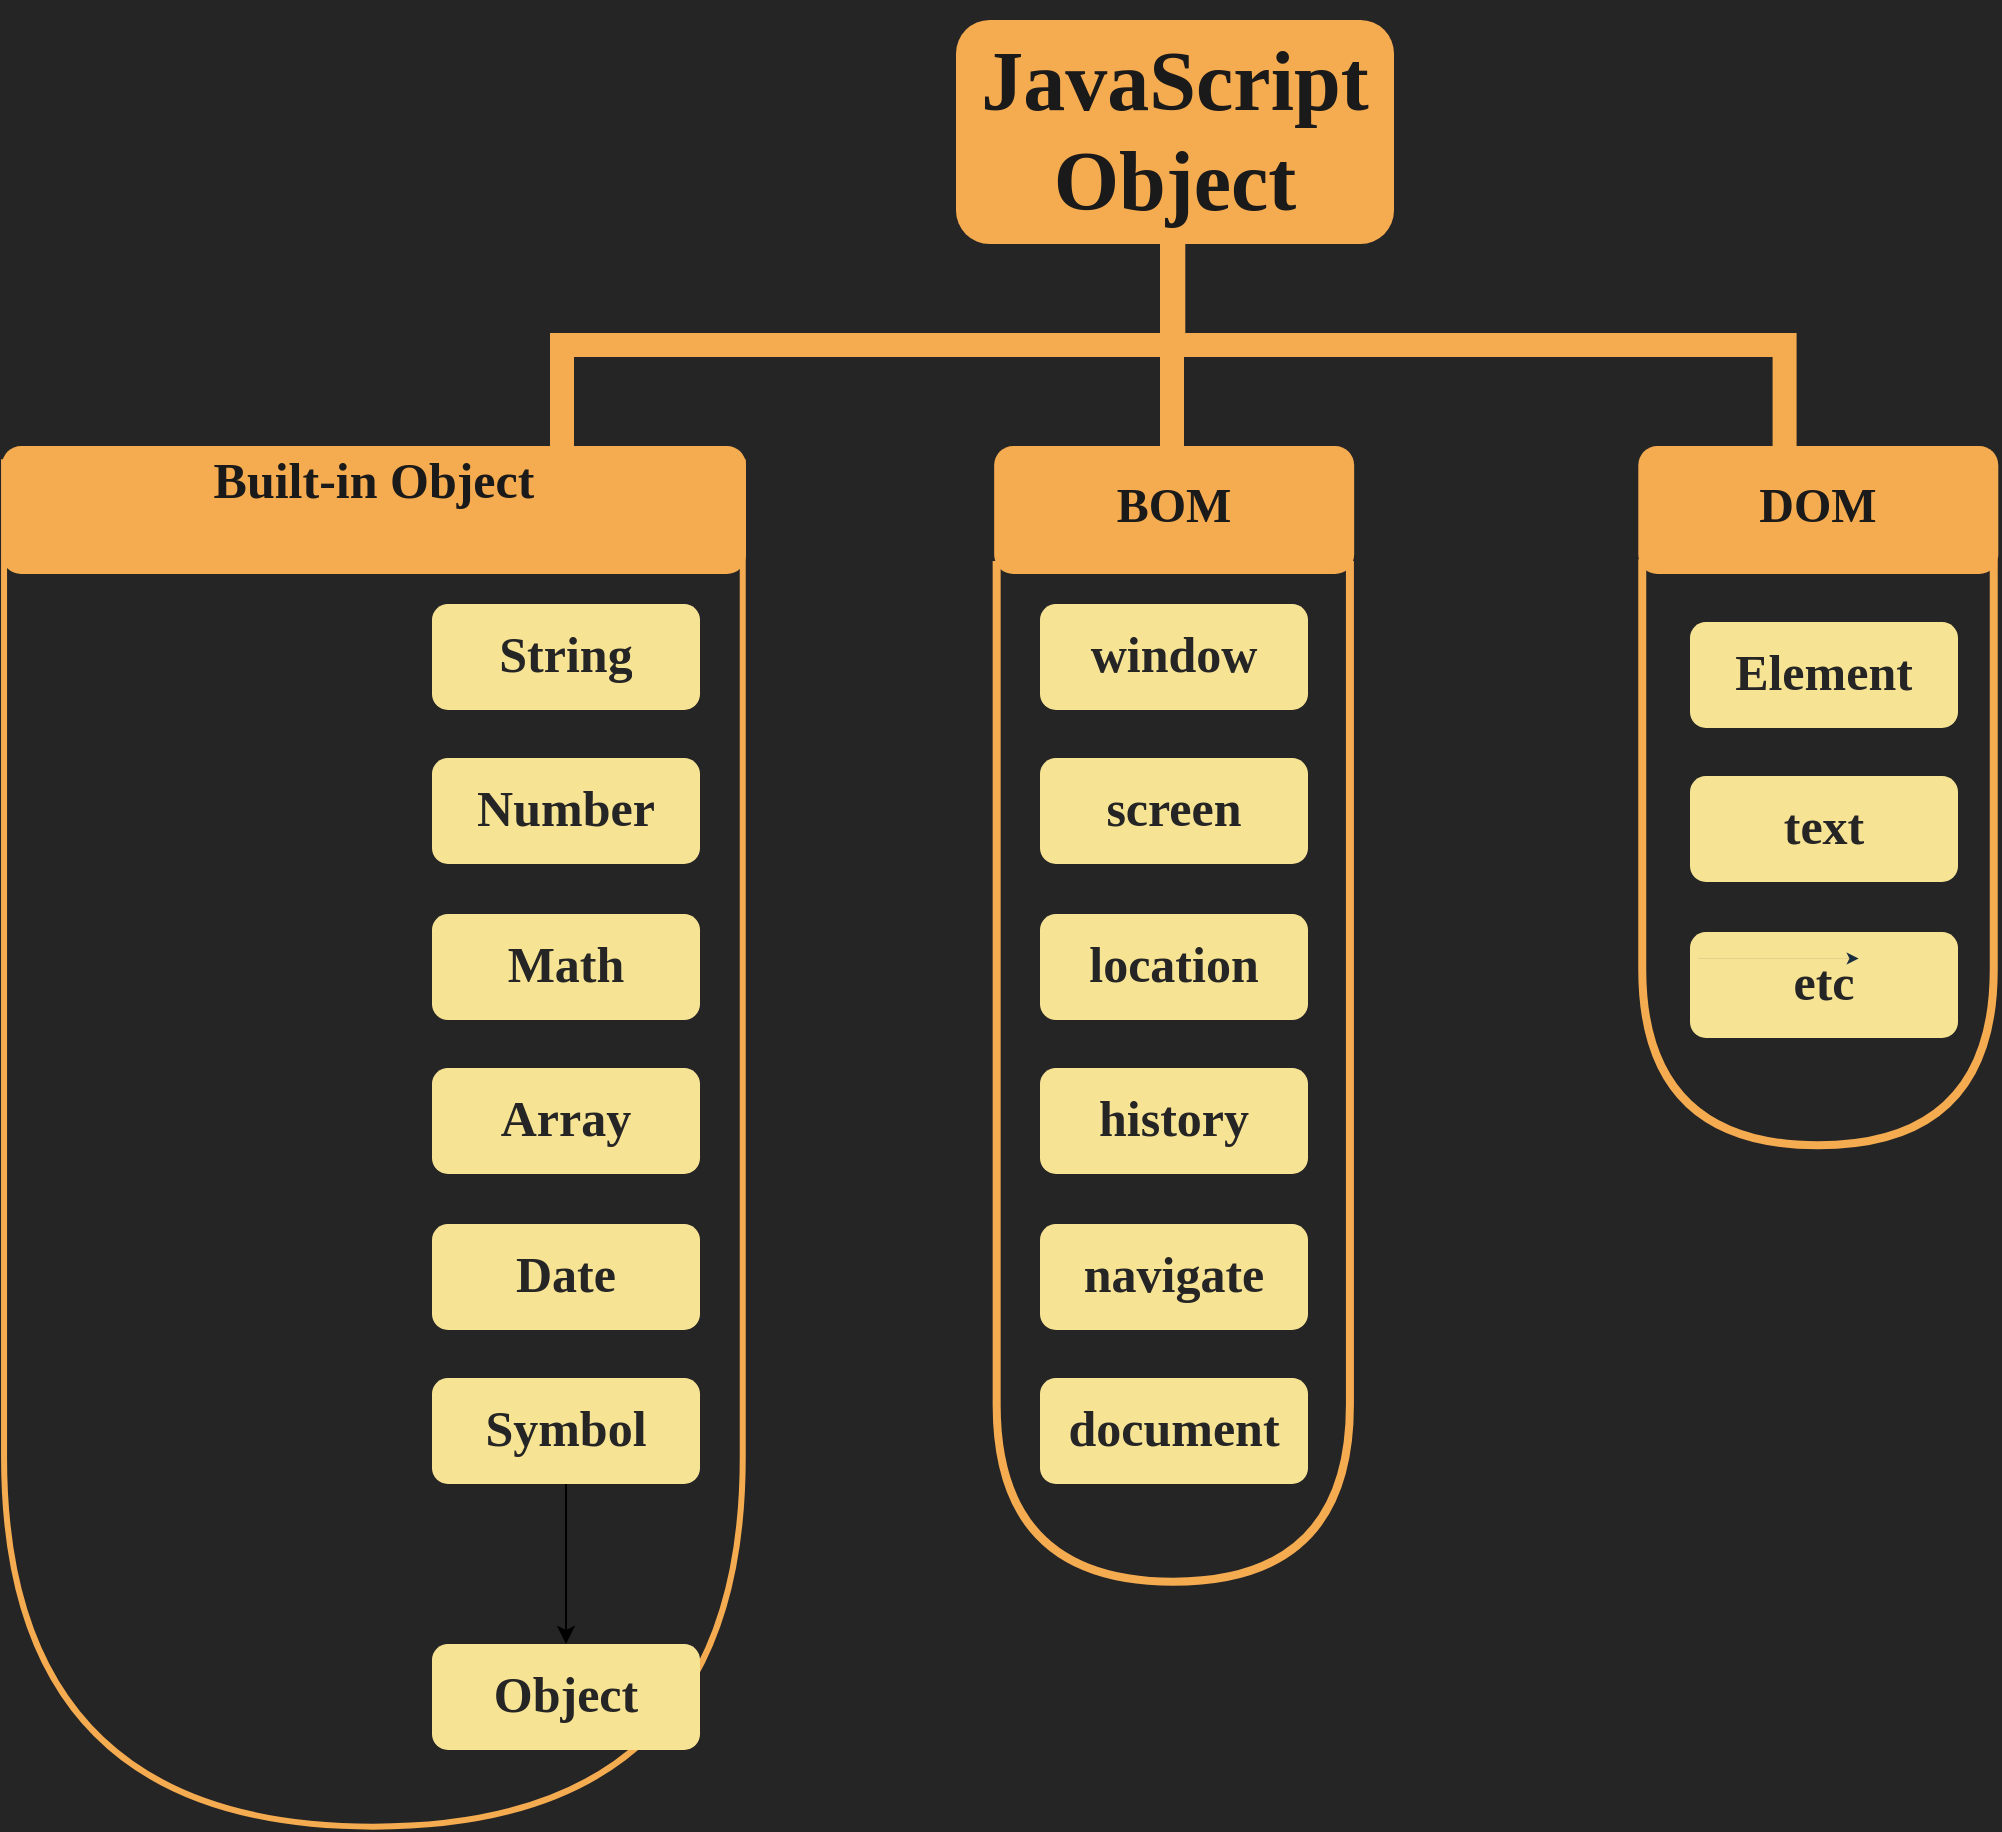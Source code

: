 <mxfile version="21.6.8" type="device">
  <diagram name="페이지-1" id="WTk4gBWwVpEZrcRoPYnq">
    <mxGraphModel dx="945" dy="547" grid="0" gridSize="10" guides="1" tooltips="1" connect="1" arrows="0" fold="1" page="1" pageScale="1" pageWidth="3300" pageHeight="4681" background="#252525" math="0" shadow="0">
      <root>
        <mxCell id="0" />
        <mxCell id="1" parent="0" />
        <mxCell id="IMI8m6R-7GCEDfvAlbne-156" value="" style="shape=delay;whiteSpace=wrap;html=1;strokeColor=#F5AB50;fontColor=#1A1A1A;fillColor=none;strokeWidth=4;rotation=90;" parent="1" vertex="1">
          <mxGeometry x="1100.5" y="1009.25" width="291" height="175.75" as="geometry" />
        </mxCell>
        <mxCell id="IMI8m6R-7GCEDfvAlbne-155" value="" style="shape=delay;whiteSpace=wrap;html=1;strokeColor=#F5AB50;fontColor=#1A1A1A;fillColor=none;strokeWidth=4;rotation=90;" parent="1" vertex="1">
          <mxGeometry x="669.47" y="1118.37" width="508.35" height="176.63" as="geometry" />
        </mxCell>
        <mxCell id="IMI8m6R-7GCEDfvAlbne-152" value="" style="shape=delay;whiteSpace=wrap;html=1;strokeColor=#F5AB50;fontColor=#1A1A1A;fillColor=none;strokeWidth=3;rotation=90;" parent="1" vertex="1">
          <mxGeometry x="182.59" y="1057.53" width="682.22" height="369.35" as="geometry" />
        </mxCell>
        <mxCell id="IMI8m6R-7GCEDfvAlbne-1" value="&lt;h1&gt;&lt;font style=&quot;font-size: 42px;&quot;&gt;JavaScript Object&lt;/font&gt;&lt;/h1&gt;" style="text;html=1;spacing=5;spacingTop=-20;whiteSpace=wrap;overflow=hidden;rounded=1;strokeWidth=2;fillColor=#F5AB50;strokeColor=none;fontFamily=메이플스토리 굵게;fontSource=url(&#39;https%3A%2F%2Fcdn.jsdelivr.net%2Fgh%2Fprojectnoonnu%2Fnoonfonts_20-04%402.1%2FMaplestoryOTFBold.woff&#39;)%20format(&#39;woff&#39;)%3B;align=center;labelBackgroundColor=none;fontColor=#1A1A1A;" parent="1" vertex="1">
          <mxGeometry x="815" y="680" width="219" height="112" as="geometry" />
        </mxCell>
        <mxCell id="IMI8m6R-7GCEDfvAlbne-17" value="&lt;h1 style=&quot;line-height: 98%;&quot;&gt;&lt;span style=&quot;background-color: initial;&quot;&gt;&lt;font style=&quot;font-size: 25px;&quot;&gt;Built-in Object&lt;/font&gt;&lt;/span&gt;&lt;br&gt;&lt;/h1&gt;" style="text;html=1;spacing=5;spacingTop=-20;whiteSpace=wrap;overflow=hidden;rounded=1;strokeWidth=2;fillColor=#F5AB50;strokeColor=none;fontFamily=메이플스토리 굵게;fontSource=url(&#39;https%3A%2F%2Fcdn.jsdelivr.net%2Fgh%2Fprojectnoonnu%2Fnoonfonts_20-04%402.1%2FMaplestoryOTFBold.woff&#39;)%20format(&#39;woff&#39;)%3B;align=center;fontColor=#1A1A1A;points=[[0,0,0,0,0],[0,0.25,0,0,0],[0,0.5,0,0,0],[0,0.75,0,0,0],[0,1,0,0,0],[0.13,1,0,0,0],[0.25,0,0,0,0],[0.5,0,0,0,0],[0.5,1,0,0,0],[0.75,0,0,0,0],[0.75,1,0,0,0],[1,0,0,0,0],[1,0.25,0,0,0],[1,0.5,0,0,0],[1,0.75,0,0,0],[1,1,0,0,0]];labelBackgroundColor=none;" parent="1" vertex="1">
          <mxGeometry x="338" y="893" width="372" height="64" as="geometry" />
        </mxCell>
        <mxCell id="IMI8m6R-7GCEDfvAlbne-20" value="&lt;h1 style=&quot;line-height: 200%;&quot;&gt;&lt;font&gt;BOM&lt;/font&gt;&lt;/h1&gt;" style="text;html=1;spacing=5;spacingTop=-20;whiteSpace=wrap;overflow=hidden;rounded=1;strokeWidth=2;fillColor=#F5AB50;strokeColor=none;fontFamily=메이플스토리 굵게;fontSource=url(&#39;https%3A%2F%2Fcdn.jsdelivr.net%2Fgh%2Fprojectnoonnu%2Fnoonfonts_20-04%402.1%2FMaplestoryOTFBold.woff&#39;)%20format(&#39;woff&#39;)%3B;align=center;fontColor=#1A1A1A;labelBackgroundColor=none;" parent="1" vertex="1">
          <mxGeometry x="834.08" y="893" width="180" height="64" as="geometry" />
        </mxCell>
        <mxCell id="IMI8m6R-7GCEDfvAlbne-26" value="&lt;h1 style=&quot;line-height: 200%;&quot;&gt;&lt;font&gt;DOM&lt;/font&gt;&lt;/h1&gt;" style="text;html=1;spacing=5;spacingTop=-20;whiteSpace=wrap;overflow=hidden;rounded=1;strokeWidth=2;fillColor=#F5AB50;strokeColor=none;fontFamily=메이플스토리 굵게;fontSource=url(&#39;https%3A%2F%2Fcdn.jsdelivr.net%2Fgh%2Fprojectnoonnu%2Fnoonfonts_20-04%402.1%2FMaplestoryOTFBold.woff&#39;)%20format(&#39;woff&#39;)%3B;align=center;fontColor=#1A1A1A;labelBackgroundColor=none;" parent="1" vertex="1">
          <mxGeometry x="1156.15" y="893" width="180" height="64" as="geometry" />
        </mxCell>
        <mxCell id="IMI8m6R-7GCEDfvAlbne-101" value="" style="group;strokeColor=none;container=0;movable=1;resizable=1;rotatable=1;deletable=1;editable=1;locked=0;connectable=1;strokeWidth=7;labelBackgroundColor=none;fontColor=#1A1A1A;rounded=1;" parent="1" vertex="1" connectable="0">
          <mxGeometry x="553" y="982" width="134" height="440" as="geometry" />
        </mxCell>
        <mxCell id="IMI8m6R-7GCEDfvAlbne-102" value="" style="group;strokeColor=none;movable=1;resizable=1;rotatable=1;deletable=1;editable=1;locked=0;connectable=1;container=0;strokeWidth=7;labelBackgroundColor=none;fontColor=#1A1A1A;rounded=1;" parent="1" vertex="1" connectable="0">
          <mxGeometry x="857.0" y="982" width="134" height="440" as="geometry" />
        </mxCell>
        <mxCell id="IMI8m6R-7GCEDfvAlbne-110" value="&lt;h1 style=&quot;line-height: 164%;&quot;&gt;&lt;font color=&quot;#252525&quot;&gt;&lt;span style=&quot;font-size: 25px;&quot;&gt;Element&lt;/span&gt;&lt;/font&gt;&lt;/h1&gt;" style="text;html=1;spacing=5;spacingTop=-20;whiteSpace=wrap;overflow=hidden;rounded=1;strokeWidth=7;fillColor=#F7E394;strokeColor=none;fontFamily=메이플스토리 굵게;fontSource=url(&#39;https%3A%2F%2Fcdn.jsdelivr.net%2Fgh%2Fprojectnoonnu%2Fnoonfonts_20-04%402.1%2FMaplestoryOTFBold.woff&#39;)%20format(&#39;woff&#39;)%3B;align=center;flipV=1;flipH=1;labelBackgroundColor=none;fontColor=#1A1A1A;" parent="1" vertex="1">
          <mxGeometry x="1182" y="981" width="134" height="53" as="geometry" />
        </mxCell>
        <mxCell id="IMI8m6R-7GCEDfvAlbne-111" value="&lt;h1 style=&quot;line-height: 164%;&quot;&gt;&lt;font color=&quot;#252525&quot;&gt;&lt;span style=&quot;font-size: 25px;&quot;&gt;text&lt;/span&gt;&lt;/font&gt;&lt;/h1&gt;" style="text;html=1;spacing=5;spacingTop=-20;whiteSpace=wrap;overflow=hidden;rounded=1;strokeWidth=7;fillColor=#F7E394;strokeColor=none;fontFamily=메이플스토리 굵게;fontSource=url(&#39;https%3A%2F%2Fcdn.jsdelivr.net%2Fgh%2Fprojectnoonnu%2Fnoonfonts_20-04%402.1%2FMaplestoryOTFBold.woff&#39;)%20format(&#39;woff&#39;)%3B;align=center;flipV=1;flipH=1;labelBackgroundColor=none;fontColor=#1A1A1A;" parent="1" vertex="1">
          <mxGeometry x="1182" y="1058" width="134" height="53" as="geometry" />
        </mxCell>
        <mxCell id="IMI8m6R-7GCEDfvAlbne-112" value="&lt;h1 style=&quot;line-height: 164%;&quot;&gt;&lt;span style=&quot;color: rgb(37, 37, 37); background-color: initial;&quot;&gt;&lt;font style=&quot;font-size: 25px;&quot;&gt;etc&lt;/font&gt;&lt;/span&gt;&lt;br&gt;&lt;/h1&gt;" style="text;html=1;spacing=5;spacingTop=-20;whiteSpace=wrap;overflow=hidden;rounded=1;strokeWidth=7;fillColor=#F7E394;strokeColor=none;fontFamily=메이플스토리 굵게;fontSource=url(&#39;https%3A%2F%2Fcdn.jsdelivr.net%2Fgh%2Fprojectnoonnu%2Fnoonfonts_20-04%402.1%2FMaplestoryOTFBold.woff&#39;)%20format(&#39;woff&#39;)%3B;align=center;flipV=1;flipH=1;labelBackgroundColor=none;fontColor=#1A1A1A;" parent="1" vertex="1">
          <mxGeometry x="1182" y="1136" width="134" height="53" as="geometry" />
        </mxCell>
        <mxCell id="IMI8m6R-7GCEDfvAlbne-103" value="&lt;h1 style=&quot;line-height: 164%;&quot;&gt;&lt;font color=&quot;#252525&quot;&gt;&lt;span style=&quot;font-size: 25px;&quot;&gt;window&lt;/span&gt;&lt;/font&gt;&lt;/h1&gt;" style="text;html=1;spacing=5;spacingTop=-20;whiteSpace=wrap;overflow=hidden;rounded=1;strokeWidth=7;fillColor=#F7E394;strokeColor=none;fontFamily=메이플스토리 굵게;fontSource=url(&#39;https%3A%2F%2Fcdn.jsdelivr.net%2Fgh%2Fprojectnoonnu%2Fnoonfonts_20-04%402.1%2FMaplestoryOTFBold.woff&#39;)%20format(&#39;woff&#39;)%3B;align=center;flipV=1;flipH=1;movable=1;resizable=1;rotatable=1;deletable=1;editable=1;locked=0;connectable=1;container=0;labelBackgroundColor=none;fontColor=#1A1A1A;" parent="1" vertex="1">
          <mxGeometry x="857.0" y="972" width="134" height="53" as="geometry" />
        </mxCell>
        <mxCell id="IMI8m6R-7GCEDfvAlbne-104" value="&lt;h1 style=&quot;line-height: 164%;&quot;&gt;&lt;font color=&quot;#252525&quot;&gt;&lt;span style=&quot;font-size: 25px;&quot;&gt;screen&lt;/span&gt;&lt;/font&gt;&lt;/h1&gt;" style="text;html=1;spacing=5;spacingTop=-20;whiteSpace=wrap;overflow=hidden;rounded=1;strokeWidth=7;fillColor=#F7E394;strokeColor=none;fontFamily=메이플스토리 굵게;fontSource=url(&#39;https%3A%2F%2Fcdn.jsdelivr.net%2Fgh%2Fprojectnoonnu%2Fnoonfonts_20-04%402.1%2FMaplestoryOTFBold.woff&#39;)%20format(&#39;woff&#39;)%3B;align=center;flipV=1;flipH=1;movable=1;resizable=1;rotatable=1;deletable=1;editable=1;locked=0;connectable=1;container=0;labelBackgroundColor=none;fontColor=#1A1A1A;" parent="1" vertex="1">
          <mxGeometry x="857.0" y="1049" width="134" height="53" as="geometry" />
        </mxCell>
        <mxCell id="IMI8m6R-7GCEDfvAlbne-105" value="&lt;h1 style=&quot;line-height: 164%;&quot;&gt;&lt;span style=&quot;color: rgb(37, 37, 37); background-color: initial;&quot;&gt;&lt;font style=&quot;font-size: 25px;&quot;&gt;location&lt;/font&gt;&lt;/span&gt;&lt;br&gt;&lt;/h1&gt;" style="text;html=1;spacing=5;spacingTop=-20;whiteSpace=wrap;overflow=hidden;rounded=1;strokeWidth=7;fillColor=#F7E394;strokeColor=none;fontFamily=메이플스토리 굵게;fontSource=url(&#39;https%3A%2F%2Fcdn.jsdelivr.net%2Fgh%2Fprojectnoonnu%2Fnoonfonts_20-04%402.1%2FMaplestoryOTFBold.woff&#39;)%20format(&#39;woff&#39;)%3B;align=center;flipV=1;flipH=1;movable=1;resizable=1;rotatable=1;deletable=1;editable=1;locked=0;connectable=1;container=0;labelBackgroundColor=none;fontColor=#1A1A1A;" parent="1" vertex="1">
          <mxGeometry x="857.0" y="1127" width="134" height="53" as="geometry" />
        </mxCell>
        <mxCell id="IMI8m6R-7GCEDfvAlbne-106" value="&lt;h1 style=&quot;line-height: 164%;&quot;&gt;&lt;span style=&quot;color: rgb(37, 37, 37); background-color: initial;&quot;&gt;&lt;font style=&quot;font-size: 25px;&quot;&gt;history&lt;/font&gt;&lt;/span&gt;&lt;br&gt;&lt;/h1&gt;" style="text;html=1;spacing=5;spacingTop=-20;whiteSpace=wrap;overflow=hidden;rounded=1;strokeWidth=7;fillColor=#F7E394;strokeColor=none;fontFamily=메이플스토리 굵게;fontSource=url(&#39;https%3A%2F%2Fcdn.jsdelivr.net%2Fgh%2Fprojectnoonnu%2Fnoonfonts_20-04%402.1%2FMaplestoryOTFBold.woff&#39;)%20format(&#39;woff&#39;)%3B;align=center;flipV=1;flipH=1;movable=1;resizable=1;rotatable=1;deletable=1;editable=1;locked=0;connectable=1;container=0;labelBackgroundColor=none;fontColor=#1A1A1A;" parent="1" vertex="1">
          <mxGeometry x="857.0" y="1204" width="134" height="53" as="geometry" />
        </mxCell>
        <mxCell id="IMI8m6R-7GCEDfvAlbne-107" value="&lt;h1 style=&quot;line-height: 164%;&quot;&gt;&lt;span style=&quot;color: rgb(37, 37, 37); background-color: initial;&quot;&gt;&lt;font style=&quot;font-size: 25px;&quot;&gt;navigate&lt;/font&gt;&lt;/span&gt;&lt;br&gt;&lt;/h1&gt;" style="text;html=1;spacing=5;spacingTop=-20;whiteSpace=wrap;overflow=hidden;rounded=1;strokeWidth=7;fillColor=#F7E394;strokeColor=none;fontFamily=메이플스토리 굵게;fontSource=url(&#39;https%3A%2F%2Fcdn.jsdelivr.net%2Fgh%2Fprojectnoonnu%2Fnoonfonts_20-04%402.1%2FMaplestoryOTFBold.woff&#39;)%20format(&#39;woff&#39;)%3B;align=center;flipV=1;flipH=1;movable=1;resizable=1;rotatable=1;deletable=1;editable=1;locked=0;connectable=1;container=0;labelBackgroundColor=none;fontColor=#1A1A1A;" parent="1" vertex="1">
          <mxGeometry x="857.0" y="1282" width="134" height="53" as="geometry" />
        </mxCell>
        <mxCell id="IMI8m6R-7GCEDfvAlbne-108" value="&lt;h1 style=&quot;line-height: 164%;&quot;&gt;&lt;span style=&quot;color: rgb(37, 37, 37); background-color: initial;&quot;&gt;&lt;font style=&quot;font-size: 25px;&quot;&gt;document&lt;/font&gt;&lt;/span&gt;&lt;br&gt;&lt;/h1&gt;" style="text;html=1;spacing=5;spacingTop=-20;whiteSpace=wrap;overflow=hidden;rounded=1;strokeWidth=7;fillColor=#F7E394;strokeColor=none;fontFamily=메이플스토리 굵게;fontSource=url(&#39;https%3A%2F%2Fcdn.jsdelivr.net%2Fgh%2Fprojectnoonnu%2Fnoonfonts_20-04%402.1%2FMaplestoryOTFBold.woff&#39;)%20format(&#39;woff&#39;)%3B;align=center;flipV=1;flipH=1;movable=1;resizable=1;rotatable=1;deletable=1;editable=1;locked=0;connectable=1;container=0;labelBackgroundColor=none;fontColor=#1A1A1A;" parent="1" vertex="1">
          <mxGeometry x="857.0" y="1359" width="134" height="53" as="geometry" />
        </mxCell>
        <mxCell id="IMI8m6R-7GCEDfvAlbne-32" value="&lt;h1 style=&quot;line-height: 164%;&quot;&gt;&lt;span style=&quot;color: rgb(37, 37, 37); background-color: initial;&quot;&gt;&lt;font style=&quot;font-size: 25px;&quot;&gt;String&lt;/font&gt;&lt;/span&gt;&lt;br&gt;&lt;/h1&gt;" style="text;html=1;spacing=5;spacingTop=-20;whiteSpace=wrap;overflow=hidden;rounded=1;strokeWidth=7;fillColor=#F7E394;strokeColor=none;fontFamily=메이플스토리 굵게;fontSource=url(&#39;https%3A%2F%2Fcdn.jsdelivr.net%2Fgh%2Fprojectnoonnu%2Fnoonfonts_20-04%402.1%2FMaplestoryOTFBold.woff&#39;)%20format(&#39;woff&#39;)%3B;align=center;flipV=1;flipH=1;container=0;movable=1;resizable=1;rotatable=1;deletable=1;editable=1;locked=0;connectable=1;labelBackgroundColor=none;fontColor=#1A1A1A;" parent="1" vertex="1">
          <mxGeometry x="553" y="972" width="134" height="53" as="geometry" />
        </mxCell>
        <mxCell id="IMI8m6R-7GCEDfvAlbne-78" value="&lt;h1 style=&quot;line-height: 164%;&quot;&gt;&lt;font color=&quot;#252525&quot;&gt;&lt;span style=&quot;font-size: 25px;&quot;&gt;Number&lt;/span&gt;&lt;/font&gt;&lt;/h1&gt;" style="text;html=1;spacing=5;spacingTop=-20;whiteSpace=wrap;overflow=hidden;rounded=1;strokeWidth=7;fillColor=#F7E394;strokeColor=none;fontFamily=메이플스토리 굵게;fontSource=url(&#39;https%3A%2F%2Fcdn.jsdelivr.net%2Fgh%2Fprojectnoonnu%2Fnoonfonts_20-04%402.1%2FMaplestoryOTFBold.woff&#39;)%20format(&#39;woff&#39;)%3B;align=center;flipV=1;flipH=1;movable=1;resizable=1;rotatable=1;deletable=1;editable=1;locked=0;connectable=1;labelBackgroundColor=none;fontColor=#1A1A1A;" parent="1" vertex="1">
          <mxGeometry x="553" y="1049" width="134" height="53" as="geometry" />
        </mxCell>
        <mxCell id="IMI8m6R-7GCEDfvAlbne-79" value="&lt;h1 style=&quot;line-height: 164%;&quot;&gt;&lt;span style=&quot;color: rgb(37, 37, 37); background-color: initial;&quot;&gt;&lt;font style=&quot;font-size: 25px;&quot;&gt;Math&lt;/font&gt;&lt;/span&gt;&lt;br&gt;&lt;/h1&gt;" style="text;html=1;spacing=5;spacingTop=-20;whiteSpace=wrap;overflow=hidden;rounded=1;strokeWidth=7;fillColor=#F7E394;strokeColor=none;fontFamily=메이플스토리 굵게;fontSource=url(&#39;https%3A%2F%2Fcdn.jsdelivr.net%2Fgh%2Fprojectnoonnu%2Fnoonfonts_20-04%402.1%2FMaplestoryOTFBold.woff&#39;)%20format(&#39;woff&#39;)%3B;align=center;flipV=1;flipH=1;movable=1;resizable=1;rotatable=1;deletable=1;editable=1;locked=0;connectable=1;labelBackgroundColor=none;fontColor=#1A1A1A;" parent="1" vertex="1">
          <mxGeometry x="553" y="1127" width="134" height="53" as="geometry" />
        </mxCell>
        <mxCell id="IMI8m6R-7GCEDfvAlbne-80" value="&lt;h1 style=&quot;line-height: 164%;&quot;&gt;&lt;span style=&quot;color: rgb(37, 37, 37); background-color: initial;&quot;&gt;&lt;font style=&quot;font-size: 25px;&quot;&gt;Array&lt;/font&gt;&lt;/span&gt;&lt;br&gt;&lt;/h1&gt;" style="text;html=1;spacing=5;spacingTop=-20;whiteSpace=wrap;overflow=hidden;rounded=1;strokeWidth=7;fillColor=#F7E394;strokeColor=none;fontFamily=메이플스토리 굵게;fontSource=url(&#39;https%3A%2F%2Fcdn.jsdelivr.net%2Fgh%2Fprojectnoonnu%2Fnoonfonts_20-04%402.1%2FMaplestoryOTFBold.woff&#39;)%20format(&#39;woff&#39;)%3B;align=center;flipV=1;flipH=1;movable=1;resizable=1;rotatable=1;deletable=1;editable=1;locked=0;connectable=1;labelBackgroundColor=none;fontColor=#1A1A1A;" parent="1" vertex="1">
          <mxGeometry x="553" y="1204" width="134" height="53" as="geometry" />
        </mxCell>
        <mxCell id="IMI8m6R-7GCEDfvAlbne-81" value="&lt;h1 style=&quot;line-height: 164%;&quot;&gt;&lt;span style=&quot;color: rgb(37, 37, 37); background-color: initial;&quot;&gt;&lt;font style=&quot;font-size: 25px;&quot;&gt;Date&lt;/font&gt;&lt;/span&gt;&lt;br&gt;&lt;/h1&gt;" style="text;html=1;spacing=5;spacingTop=-20;whiteSpace=wrap;overflow=hidden;rounded=1;strokeWidth=7;fillColor=#F7E394;strokeColor=none;fontFamily=메이플스토리 굵게;fontSource=url(&#39;https%3A%2F%2Fcdn.jsdelivr.net%2Fgh%2Fprojectnoonnu%2Fnoonfonts_20-04%402.1%2FMaplestoryOTFBold.woff&#39;)%20format(&#39;woff&#39;)%3B;align=center;flipV=1;flipH=1;movable=1;resizable=1;rotatable=1;deletable=1;editable=1;locked=0;connectable=1;labelBackgroundColor=none;fontColor=#1A1A1A;" parent="1" vertex="1">
          <mxGeometry x="553" y="1282" width="134" height="53" as="geometry" />
        </mxCell>
        <mxCell id="XikrrK4JkNqOyUv74VKJ-2" value="" style="edgeStyle=orthogonalEdgeStyle;rounded=0;orthogonalLoop=1;jettySize=auto;html=1;" edge="1" parent="1" source="IMI8m6R-7GCEDfvAlbne-82" target="XikrrK4JkNqOyUv74VKJ-1">
          <mxGeometry relative="1" as="geometry" />
        </mxCell>
        <mxCell id="IMI8m6R-7GCEDfvAlbne-82" value="&lt;h1 style=&quot;line-height: 164%;&quot;&gt;&lt;span style=&quot;color: rgb(37, 37, 37); background-color: initial;&quot;&gt;&lt;font style=&quot;font-size: 25px;&quot;&gt;Symbol&lt;/font&gt;&lt;/span&gt;&lt;br&gt;&lt;/h1&gt;" style="text;html=1;spacing=5;spacingTop=-20;whiteSpace=wrap;overflow=hidden;rounded=1;strokeWidth=7;fillColor=#F7E394;strokeColor=none;fontFamily=메이플스토리 굵게;fontSource=url(&#39;https%3A%2F%2Fcdn.jsdelivr.net%2Fgh%2Fprojectnoonnu%2Fnoonfonts_20-04%402.1%2FMaplestoryOTFBold.woff&#39;)%20format(&#39;woff&#39;)%3B;align=center;flipV=1;flipH=1;movable=1;resizable=1;rotatable=1;deletable=1;editable=1;locked=0;connectable=1;labelBackgroundColor=none;fontColor=#1A1A1A;" parent="1" vertex="1">
          <mxGeometry x="553" y="1359" width="134" height="53" as="geometry" />
        </mxCell>
        <mxCell id="IMI8m6R-7GCEDfvAlbne-157" value="" style="strokeWidth=12;html=1;shape=mxgraph.flowchart.annotation_2;align=left;labelPosition=right;pointerEvents=1;strokeColor=#F5AB50;fontColor=#1A1A1A;fillColor=#F5AB50;direction=south;gradientColor=none;" parent="1" vertex="1">
          <mxGeometry x="618" y="790" width="611.3" height="105" as="geometry" />
        </mxCell>
        <mxCell id="IMI8m6R-7GCEDfvAlbne-159" style="edgeStyle=none;rounded=0;orthogonalLoop=1;jettySize=auto;html=1;exitX=0;exitY=0.5;exitDx=0;exitDy=0;exitPerimeter=0;strokeColor=#F5AB50;fontColor=#1A1A1A;strokeWidth=12;" parent="1" source="IMI8m6R-7GCEDfvAlbne-157" target="IMI8m6R-7GCEDfvAlbne-157" edge="1">
          <mxGeometry relative="1" as="geometry" />
        </mxCell>
        <mxCell id="IMI8m6R-7GCEDfvAlbne-160" value="" style="orthogonalLoop=1;jettySize=auto;html=1;rounded=0;strokeColor=#182E3E;fontColor=#1A1A1A;strokeWidth=0;" parent="1" edge="1">
          <mxGeometry width="80" relative="1" as="geometry">
            <mxPoint x="1186" y="1149" as="sourcePoint" />
            <mxPoint x="1266" y="1149" as="targetPoint" />
          </mxGeometry>
        </mxCell>
        <mxCell id="IMI8m6R-7GCEDfvAlbne-163" value="" style="line;strokeWidth=12;direction=south;html=1;strokeColor=#F5AB50;fontColor=#1A1A1A;fillColor=#F5AB50;" parent="1" vertex="1">
          <mxGeometry x="907" y="790" width="32" height="114" as="geometry" />
        </mxCell>
        <mxCell id="XikrrK4JkNqOyUv74VKJ-1" value="&lt;h1 style=&quot;line-height: 164%;&quot;&gt;&lt;span style=&quot;color: rgb(37, 37, 37); background-color: initial;&quot;&gt;&lt;font style=&quot;font-size: 25px;&quot;&gt;Object&lt;/font&gt;&lt;/span&gt;&lt;br&gt;&lt;/h1&gt;" style="text;html=1;spacing=5;spacingTop=-20;whiteSpace=wrap;overflow=hidden;rounded=1;strokeWidth=7;fillColor=#F7E394;strokeColor=none;fontFamily=메이플스토리 굵게;fontSource=url(&#39;https%3A%2F%2Fcdn.jsdelivr.net%2Fgh%2Fprojectnoonnu%2Fnoonfonts_20-04%402.1%2FMaplestoryOTFBold.woff&#39;)%20format(&#39;woff&#39;)%3B;align=center;flipV=1;flipH=1;movable=1;resizable=1;rotatable=1;deletable=1;editable=1;locked=0;connectable=1;labelBackgroundColor=none;fontColor=#1A1A1A;" vertex="1" parent="1">
          <mxGeometry x="553" y="1492" width="134" height="53" as="geometry" />
        </mxCell>
      </root>
    </mxGraphModel>
  </diagram>
</mxfile>
